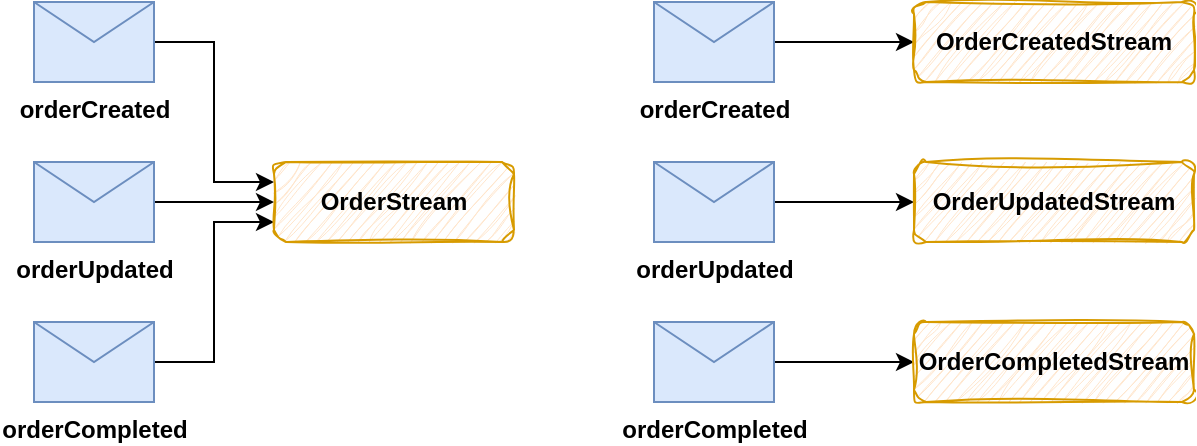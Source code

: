 <mxfile version="22.1.2" type="device">
  <diagram name="Page-1" id="5teIPHdFALnYnMfDJU84">
    <mxGraphModel dx="1038" dy="608" grid="1" gridSize="10" guides="1" tooltips="1" connect="1" arrows="1" fold="1" page="1" pageScale="1" pageWidth="827" pageHeight="1169" math="0" shadow="0">
      <root>
        <mxCell id="0" />
        <mxCell id="1" parent="0" />
        <mxCell id="MjdHZGc9FM5pPmdzpKO_-14" style="edgeStyle=orthogonalEdgeStyle;rounded=0;orthogonalLoop=1;jettySize=auto;html=1;exitX=1;exitY=0.5;exitDx=0;exitDy=0;entryX=0;entryY=0.25;entryDx=0;entryDy=0;" edge="1" parent="1" source="MjdHZGc9FM5pPmdzpKO_-10" target="MjdHZGc9FM5pPmdzpKO_-13">
          <mxGeometry relative="1" as="geometry" />
        </mxCell>
        <mxCell id="MjdHZGc9FM5pPmdzpKO_-10" value="orderCreated" style="shape=message;html=1;html=1;outlineConnect=0;labelPosition=center;verticalLabelPosition=bottom;align=center;verticalAlign=top;fontStyle=1;fillColor=#dae8fc;strokeColor=#6c8ebf;" vertex="1" parent="1">
          <mxGeometry x="60" y="80" width="60" height="40" as="geometry" />
        </mxCell>
        <mxCell id="MjdHZGc9FM5pPmdzpKO_-15" style="edgeStyle=orthogonalEdgeStyle;rounded=0;orthogonalLoop=1;jettySize=auto;html=1;exitX=1;exitY=0.5;exitDx=0;exitDy=0;" edge="1" parent="1" source="MjdHZGc9FM5pPmdzpKO_-11" target="MjdHZGc9FM5pPmdzpKO_-13">
          <mxGeometry relative="1" as="geometry" />
        </mxCell>
        <mxCell id="MjdHZGc9FM5pPmdzpKO_-11" value="orderUpdated" style="shape=message;html=1;html=1;outlineConnect=0;labelPosition=center;verticalLabelPosition=bottom;align=center;verticalAlign=top;fontStyle=1;fillColor=#dae8fc;strokeColor=#6c8ebf;" vertex="1" parent="1">
          <mxGeometry x="60" y="160" width="60" height="40" as="geometry" />
        </mxCell>
        <mxCell id="MjdHZGc9FM5pPmdzpKO_-16" style="edgeStyle=orthogonalEdgeStyle;rounded=0;orthogonalLoop=1;jettySize=auto;html=1;exitX=1;exitY=0.5;exitDx=0;exitDy=0;entryX=0;entryY=0.75;entryDx=0;entryDy=0;" edge="1" parent="1" source="MjdHZGc9FM5pPmdzpKO_-12" target="MjdHZGc9FM5pPmdzpKO_-13">
          <mxGeometry relative="1" as="geometry" />
        </mxCell>
        <mxCell id="MjdHZGc9FM5pPmdzpKO_-12" value="orderCompleted" style="shape=message;html=1;html=1;outlineConnect=0;labelPosition=center;verticalLabelPosition=bottom;align=center;verticalAlign=top;fontStyle=1;fillColor=#dae8fc;strokeColor=#6c8ebf;" vertex="1" parent="1">
          <mxGeometry x="60" y="240" width="60" height="40" as="geometry" />
        </mxCell>
        <mxCell id="MjdHZGc9FM5pPmdzpKO_-13" value="OrderStream" style="rounded=1;whiteSpace=wrap;html=1;fillColor=#ffe6cc;strokeColor=#d79b00;sketch=1;curveFitting=1;jiggle=2;fontStyle=1" vertex="1" parent="1">
          <mxGeometry x="180" y="160" width="120" height="40" as="geometry" />
        </mxCell>
        <mxCell id="MjdHZGc9FM5pPmdzpKO_-33" style="edgeStyle=orthogonalEdgeStyle;rounded=0;orthogonalLoop=1;jettySize=auto;html=1;exitX=1;exitY=0.5;exitDx=0;exitDy=0;entryX=0;entryY=0.5;entryDx=0;entryDy=0;" edge="1" parent="1" source="MjdHZGc9FM5pPmdzpKO_-25" target="MjdHZGc9FM5pPmdzpKO_-30">
          <mxGeometry relative="1" as="geometry" />
        </mxCell>
        <mxCell id="MjdHZGc9FM5pPmdzpKO_-25" value="orderCreated" style="shape=message;html=1;html=1;outlineConnect=0;labelPosition=center;verticalLabelPosition=bottom;align=center;verticalAlign=top;fontStyle=1;fillColor=#dae8fc;strokeColor=#6c8ebf;" vertex="1" parent="1">
          <mxGeometry x="370" y="80" width="60" height="40" as="geometry" />
        </mxCell>
        <mxCell id="MjdHZGc9FM5pPmdzpKO_-34" style="edgeStyle=orthogonalEdgeStyle;rounded=0;orthogonalLoop=1;jettySize=auto;html=1;exitX=1;exitY=0.5;exitDx=0;exitDy=0;entryX=0;entryY=0.5;entryDx=0;entryDy=0;" edge="1" parent="1" source="MjdHZGc9FM5pPmdzpKO_-27" target="MjdHZGc9FM5pPmdzpKO_-31">
          <mxGeometry relative="1" as="geometry" />
        </mxCell>
        <mxCell id="MjdHZGc9FM5pPmdzpKO_-27" value="orderUpdated" style="shape=message;html=1;html=1;outlineConnect=0;labelPosition=center;verticalLabelPosition=bottom;align=center;verticalAlign=top;fontStyle=1;fillColor=#dae8fc;strokeColor=#6c8ebf;" vertex="1" parent="1">
          <mxGeometry x="370" y="160" width="60" height="40" as="geometry" />
        </mxCell>
        <mxCell id="MjdHZGc9FM5pPmdzpKO_-35" style="edgeStyle=orthogonalEdgeStyle;rounded=0;orthogonalLoop=1;jettySize=auto;html=1;exitX=1;exitY=0.5;exitDx=0;exitDy=0;entryX=0;entryY=0.5;entryDx=0;entryDy=0;" edge="1" parent="1" source="MjdHZGc9FM5pPmdzpKO_-29" target="MjdHZGc9FM5pPmdzpKO_-32">
          <mxGeometry relative="1" as="geometry" />
        </mxCell>
        <mxCell id="MjdHZGc9FM5pPmdzpKO_-29" value="orderCompleted" style="shape=message;html=1;html=1;outlineConnect=0;labelPosition=center;verticalLabelPosition=bottom;align=center;verticalAlign=top;fontStyle=1;fillColor=#dae8fc;strokeColor=#6c8ebf;" vertex="1" parent="1">
          <mxGeometry x="370" y="240" width="60" height="40" as="geometry" />
        </mxCell>
        <mxCell id="MjdHZGc9FM5pPmdzpKO_-30" value="OrderCreatedStream" style="rounded=1;whiteSpace=wrap;html=1;fillColor=#ffe6cc;strokeColor=#d79b00;sketch=1;curveFitting=1;jiggle=2;fontStyle=1" vertex="1" parent="1">
          <mxGeometry x="500" y="80" width="140" height="40" as="geometry" />
        </mxCell>
        <mxCell id="MjdHZGc9FM5pPmdzpKO_-31" value="OrderUpdatedStream" style="rounded=1;whiteSpace=wrap;html=1;fillColor=#ffe6cc;strokeColor=#d79b00;sketch=1;curveFitting=1;jiggle=2;fontStyle=1" vertex="1" parent="1">
          <mxGeometry x="500" y="160" width="140" height="40" as="geometry" />
        </mxCell>
        <mxCell id="MjdHZGc9FM5pPmdzpKO_-32" value="OrderCompletedStream" style="rounded=1;whiteSpace=wrap;html=1;fillColor=#ffe6cc;strokeColor=#d79b00;sketch=1;curveFitting=1;jiggle=2;fontStyle=1" vertex="1" parent="1">
          <mxGeometry x="500" y="240" width="140" height="40" as="geometry" />
        </mxCell>
      </root>
    </mxGraphModel>
  </diagram>
</mxfile>
